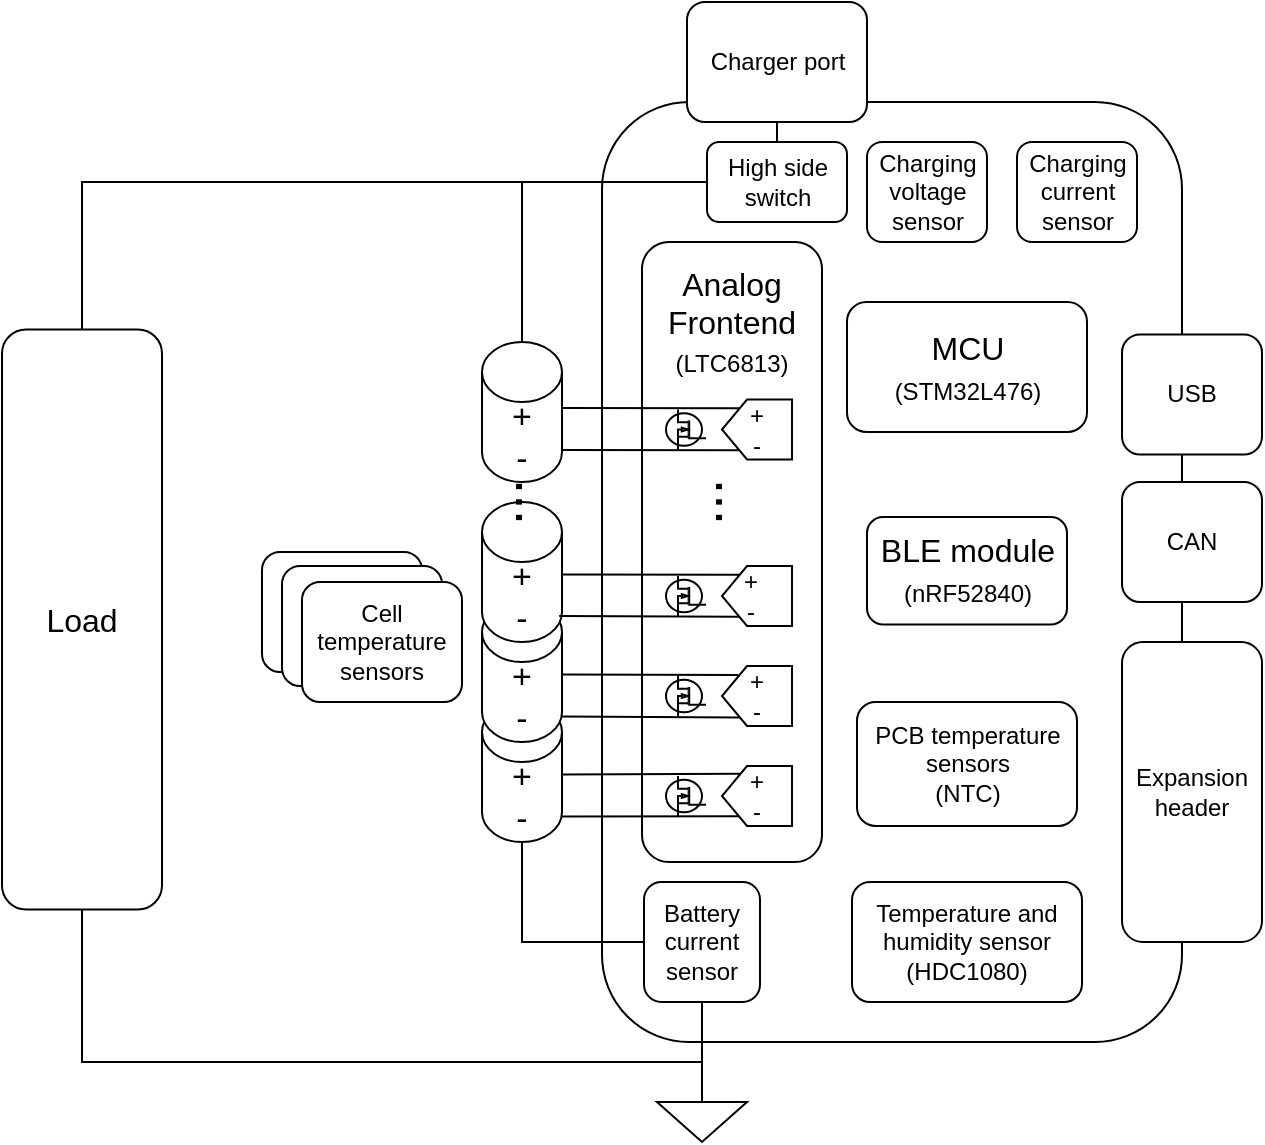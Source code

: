 <mxfile version="21.1.2" type="device">
  <diagram name="Page-1" id="EQJyJkfQMdv3somNTGk6">
    <mxGraphModel dx="2284" dy="838" grid="1" gridSize="10" guides="1" tooltips="1" connect="1" arrows="1" fold="1" page="1" pageScale="1" pageWidth="850" pageHeight="1100" math="0" shadow="0">
      <root>
        <mxCell id="0" />
        <mxCell id="1" parent="0" />
        <mxCell id="4OLsYMQMICfBBXzMfYlJ-2" value="" style="rounded=1;whiteSpace=wrap;html=1;fontSize=12;fillColor=#ffffff;" parent="1" vertex="1">
          <mxGeometry x="30" y="325" width="80" height="60" as="geometry" />
        </mxCell>
        <mxCell id="4OLsYMQMICfBBXzMfYlJ-1" value="" style="rounded=1;whiteSpace=wrap;html=1;fontSize=12;fillColor=#ffffff;" parent="1" vertex="1">
          <mxGeometry x="40" y="332" width="80" height="60" as="geometry" />
        </mxCell>
        <mxCell id="TeZvGwJzhUlr74pMuj6Z-2" value="&lt;font style=&quot;font-size: 17px;&quot;&gt;+&lt;br style=&quot;border-color: var(--border-color);&quot;&gt;-&lt;/font&gt;" style="shape=cylinder3;whiteSpace=wrap;html=1;boundedLbl=1;backgroundOutline=1;size=15;" parent="1" vertex="1">
          <mxGeometry x="140" y="400" width="40" height="70" as="geometry" />
        </mxCell>
        <mxCell id="TeZvGwJzhUlr74pMuj6Z-4" value="&lt;font style=&quot;font-size: 17px;&quot;&gt;+&lt;br style=&quot;border-color: var(--border-color);&quot;&gt;-&lt;/font&gt;" style="shape=cylinder3;whiteSpace=wrap;html=1;boundedLbl=1;backgroundOutline=1;size=15;" parent="1" vertex="1">
          <mxGeometry x="140" y="350" width="40" height="70" as="geometry" />
        </mxCell>
        <mxCell id="TeZvGwJzhUlr74pMuj6Z-5" value="&lt;font style=&quot;font-size: 17px;&quot;&gt;+&lt;br style=&quot;border-color: var(--border-color);&quot;&gt;-&lt;/font&gt;" style="shape=cylinder3;whiteSpace=wrap;html=1;boundedLbl=1;backgroundOutline=1;size=15;" parent="1" vertex="1">
          <mxGeometry x="140" y="300" width="40" height="70" as="geometry" />
        </mxCell>
        <mxCell id="TeZvGwJzhUlr74pMuj6Z-6" value="&lt;font style=&quot;font-size: 28px;&quot;&gt;...&lt;/font&gt;" style="text;html=1;strokeColor=none;fillColor=none;align=center;verticalAlign=middle;whiteSpace=wrap;rounded=0;rotation=-90;" parent="1" vertex="1">
          <mxGeometry x="130" y="292.5" width="40" height="15" as="geometry" />
        </mxCell>
        <mxCell id="TeZvGwJzhUlr74pMuj6Z-7" value="&lt;font style=&quot;font-size: 17px;&quot;&gt;+&lt;br&gt;-&lt;/font&gt;" style="shape=cylinder3;whiteSpace=wrap;html=1;boundedLbl=1;backgroundOutline=1;size=15;" parent="1" vertex="1">
          <mxGeometry x="140" y="220" width="40" height="70" as="geometry" />
        </mxCell>
        <mxCell id="TeZvGwJzhUlr74pMuj6Z-16" value="" style="rounded=1;whiteSpace=wrap;html=1;fontSize=17;" parent="1" vertex="1">
          <mxGeometry x="200" y="100" width="290" height="470" as="geometry" />
        </mxCell>
        <mxCell id="mOUoje14_cyd4yB3jaxS-1" value="MCU&lt;br&gt;&lt;font style=&quot;font-size: 12px;&quot;&gt;(STM32L476)&lt;/font&gt;" style="rounded=1;whiteSpace=wrap;html=1;fontSize=16;" parent="1" vertex="1">
          <mxGeometry x="322.5" y="200" width="120" height="65" as="geometry" />
        </mxCell>
        <mxCell id="mOUoje14_cyd4yB3jaxS-8" value="" style="rounded=1;whiteSpace=wrap;html=1;fontSize=16;" parent="1" vertex="1">
          <mxGeometry x="220" y="170" width="90" height="310" as="geometry" />
        </mxCell>
        <mxCell id="mOUoje14_cyd4yB3jaxS-7" value="&lt;font style=&quot;font-size: 28px;&quot;&gt;...&lt;/font&gt;" style="text;html=1;strokeColor=none;fillColor=none;align=center;verticalAlign=middle;whiteSpace=wrap;rounded=0;rotation=-90;" parent="1" vertex="1">
          <mxGeometry x="220" y="285" width="60" height="30" as="geometry" />
        </mxCell>
        <mxCell id="mOUoje14_cyd4yB3jaxS-12" value="" style="verticalLabelPosition=bottom;shadow=0;dashed=0;align=center;html=1;verticalAlign=top;shape=mxgraph.electrical.mosfets1.n-channel_mosfet_1;fontSize=16;flipH=1;" parent="1" vertex="1">
          <mxGeometry x="232" y="253.75" width="20" height="20" as="geometry" />
        </mxCell>
        <mxCell id="mOUoje14_cyd4yB3jaxS-14" value="" style="endArrow=none;html=1;rounded=0;fontSize=16;exitX=1;exitY=1;exitDx=0;exitDy=-15;exitPerimeter=0;entryX=0.739;entryY=0.147;entryDx=0;entryDy=0;entryPerimeter=0;" parent="1" target="mOUoje14_cyd4yB3jaxS-87" edge="1">
          <mxGeometry width="50" height="50" relative="1" as="geometry">
            <mxPoint x="180" y="253" as="sourcePoint" />
            <mxPoint x="266.895" y="252.434" as="targetPoint" />
          </mxGeometry>
        </mxCell>
        <mxCell id="mOUoje14_cyd4yB3jaxS-18" value="" style="endArrow=none;html=1;rounded=0;fontSize=16;exitX=1;exitY=1;exitDx=0;exitDy=-15;exitPerimeter=0;entryX=0.763;entryY=0.845;entryDx=0;entryDy=0;entryPerimeter=0;" parent="1" target="mOUoje14_cyd4yB3jaxS-87" edge="1">
          <mxGeometry width="50" height="50" relative="1" as="geometry">
            <mxPoint x="180" y="274" as="sourcePoint" />
            <mxPoint x="266.895" y="274.054" as="targetPoint" />
          </mxGeometry>
        </mxCell>
        <mxCell id="mOUoje14_cyd4yB3jaxS-49" value="Analog Frontend&lt;br&gt;&lt;font style=&quot;font-size: 12px;&quot;&gt;(LTC6813)&lt;/font&gt;" style="text;html=1;strokeColor=none;fillColor=none;align=center;verticalAlign=middle;whiteSpace=wrap;rounded=0;fontSize=16;" parent="1" vertex="1">
          <mxGeometry x="230" y="180" width="70" height="60" as="geometry" />
        </mxCell>
        <mxCell id="mOUoje14_cyd4yB3jaxS-66" value="" style="verticalLabelPosition=bottom;shadow=0;dashed=0;align=center;html=1;verticalAlign=top;shape=mxgraph.electrical.mosfets1.n-channel_mosfet_1;fontSize=16;flipH=1;" parent="1" vertex="1">
          <mxGeometry x="232" y="337" width="20" height="20" as="geometry" />
        </mxCell>
        <mxCell id="mOUoje14_cyd4yB3jaxS-69" value="" style="verticalLabelPosition=bottom;shadow=0;dashed=0;align=center;html=1;verticalAlign=top;shape=mxgraph.electrical.abstract.dac;fontSize=16;fillColor=#ffffff;flipH=1;" parent="1" vertex="1">
          <mxGeometry x="260" y="332" width="35" height="30" as="geometry" />
        </mxCell>
        <mxCell id="mOUoje14_cyd4yB3jaxS-70" value="" style="verticalLabelPosition=bottom;shadow=0;dashed=0;align=center;html=1;verticalAlign=top;shape=mxgraph.electrical.mosfets1.n-channel_mosfet_1;fontSize=16;flipH=1;" parent="1" vertex="1">
          <mxGeometry x="232" y="387" width="20" height="20" as="geometry" />
        </mxCell>
        <mxCell id="mOUoje14_cyd4yB3jaxS-71" value="" style="endArrow=none;html=1;rounded=0;fontSize=16;exitX=1;exitY=1;exitDx=0;exitDy=-15;exitPerimeter=0;entryX=0.768;entryY=0.151;entryDx=0;entryDy=0;entryPerimeter=0;" parent="1" target="mOUoje14_cyd4yB3jaxS-85" edge="1">
          <mxGeometry width="50" height="50" relative="1" as="geometry">
            <mxPoint x="180" y="386.25" as="sourcePoint" />
            <mxPoint x="266.895" y="385.684" as="targetPoint" />
          </mxGeometry>
        </mxCell>
        <mxCell id="mOUoje14_cyd4yB3jaxS-72" value="" style="endArrow=none;html=1;rounded=0;fontSize=16;exitX=1;exitY=1;exitDx=0;exitDy=-15;exitPerimeter=0;entryX=0.744;entryY=0.859;entryDx=0;entryDy=0;entryPerimeter=0;" parent="1" target="mOUoje14_cyd4yB3jaxS-85" edge="1">
          <mxGeometry width="50" height="50" relative="1" as="geometry">
            <mxPoint x="180" y="407.25" as="sourcePoint" />
            <mxPoint x="266.895" y="407.304" as="targetPoint" />
          </mxGeometry>
        </mxCell>
        <mxCell id="mOUoje14_cyd4yB3jaxS-74" value="" style="verticalLabelPosition=bottom;shadow=0;dashed=0;align=center;html=1;verticalAlign=top;shape=mxgraph.electrical.mosfets1.n-channel_mosfet_1;fontSize=16;flipH=1;" parent="1" vertex="1">
          <mxGeometry x="232" y="437" width="20" height="20" as="geometry" />
        </mxCell>
        <mxCell id="mOUoje14_cyd4yB3jaxS-75" value="" style="endArrow=none;html=1;rounded=0;fontSize=16;exitX=1;exitY=1;exitDx=0;exitDy=-15;exitPerimeter=0;entryX=0.741;entryY=0.131;entryDx=0;entryDy=0;entryPerimeter=0;" parent="1" target="mOUoje14_cyd4yB3jaxS-83" edge="1">
          <mxGeometry width="50" height="50" relative="1" as="geometry">
            <mxPoint x="180" y="436.25" as="sourcePoint" />
            <mxPoint x="266.895" y="435.684" as="targetPoint" />
          </mxGeometry>
        </mxCell>
        <mxCell id="mOUoje14_cyd4yB3jaxS-76" value="" style="endArrow=none;html=1;rounded=0;fontSize=16;exitX=1;exitY=1;exitDx=0;exitDy=-15;exitPerimeter=0;entryX=0.756;entryY=0.839;entryDx=0;entryDy=0;entryPerimeter=0;" parent="1" target="mOUoje14_cyd4yB3jaxS-83" edge="1">
          <mxGeometry width="50" height="50" relative="1" as="geometry">
            <mxPoint x="180" y="457.25" as="sourcePoint" />
            <mxPoint x="266.895" y="457.304" as="targetPoint" />
          </mxGeometry>
        </mxCell>
        <mxCell id="mOUoje14_cyd4yB3jaxS-78" value="" style="endArrow=none;html=1;rounded=0;fontSize=16;exitX=1;exitY=1;exitDx=0;exitDy=-15;exitPerimeter=0;entryX=0.754;entryY=0.146;entryDx=0;entryDy=0;entryPerimeter=0;" parent="1" target="mOUoje14_cyd4yB3jaxS-69" edge="1">
          <mxGeometry width="50" height="50" relative="1" as="geometry">
            <mxPoint x="180" y="336.25" as="sourcePoint" />
            <mxPoint x="266.895" y="335.684" as="targetPoint" />
          </mxGeometry>
        </mxCell>
        <mxCell id="mOUoje14_cyd4yB3jaxS-79" value="" style="endArrow=none;html=1;rounded=0;fontSize=16;exitX=1.014;exitY=0.814;exitDx=0;exitDy=0;exitPerimeter=0;entryX=0.754;entryY=0.846;entryDx=0;entryDy=0;entryPerimeter=0;" parent="1" target="mOUoje14_cyd4yB3jaxS-69" edge="1">
          <mxGeometry width="50" height="50" relative="1" as="geometry">
            <mxPoint x="178.56" y="356.98" as="sourcePoint" />
            <mxPoint x="262.305" y="357.0" as="targetPoint" />
          </mxGeometry>
        </mxCell>
        <mxCell id="mOUoje14_cyd4yB3jaxS-80" value="&lt;p style=&quot;line-height: 60%; font-size: 12px;&quot;&gt;&lt;/p&gt;&lt;blockquote style=&quot;margin: 0px 0px 0px 40px; border: none; padding: 0px; font-size: 12px;&quot;&gt;&lt;/blockquote&gt;&lt;span style=&quot;font-size: 12px; background-color: initial;&quot;&gt;+&lt;/span&gt;&lt;br style=&quot;font-size: 12px;&quot;&gt;&lt;font style=&quot;font-size: 12px;&quot;&gt;-&lt;/font&gt;&lt;p style=&quot;font-size: 12px;&quot;&gt;&lt;/p&gt;" style="text;html=1;strokeColor=none;fillColor=none;align=center;verticalAlign=middle;whiteSpace=wrap;rounded=0;fontSize=12;" parent="1" vertex="1">
          <mxGeometry x="267.5" y="332" width="12.5" height="30" as="geometry" />
        </mxCell>
        <mxCell id="mOUoje14_cyd4yB3jaxS-83" value="" style="verticalLabelPosition=bottom;shadow=0;dashed=0;align=center;html=1;verticalAlign=top;shape=mxgraph.electrical.abstract.dac;fontSize=16;fillColor=#ffffff;flipH=1;" parent="1" vertex="1">
          <mxGeometry x="260" y="432" width="35" height="30" as="geometry" />
        </mxCell>
        <mxCell id="mOUoje14_cyd4yB3jaxS-84" value="&lt;p style=&quot;line-height: 60%; font-size: 12px;&quot;&gt;&lt;/p&gt;&lt;blockquote style=&quot;margin: 0px 0px 0px 40px; border: none; padding: 0px; font-size: 12px;&quot;&gt;&lt;/blockquote&gt;&lt;span style=&quot;font-size: 12px; background-color: initial;&quot;&gt;+&lt;/span&gt;&lt;br style=&quot;font-size: 12px;&quot;&gt;&lt;font style=&quot;font-size: 12px;&quot;&gt;-&lt;/font&gt;&lt;p style=&quot;font-size: 12px;&quot;&gt;&lt;/p&gt;" style="text;html=1;strokeColor=none;fillColor=none;align=center;verticalAlign=middle;whiteSpace=wrap;rounded=0;fontSize=12;" parent="1" vertex="1">
          <mxGeometry x="271.25" y="432" width="12.5" height="30" as="geometry" />
        </mxCell>
        <mxCell id="mOUoje14_cyd4yB3jaxS-85" value="" style="verticalLabelPosition=bottom;shadow=0;dashed=0;align=center;html=1;verticalAlign=top;shape=mxgraph.electrical.abstract.dac;fontSize=16;fillColor=#ffffff;flipH=1;" parent="1" vertex="1">
          <mxGeometry x="260" y="382" width="35" height="30" as="geometry" />
        </mxCell>
        <mxCell id="mOUoje14_cyd4yB3jaxS-86" value="&lt;p style=&quot;line-height: 60%; font-size: 12px;&quot;&gt;&lt;/p&gt;&lt;blockquote style=&quot;margin: 0px 0px 0px 40px; border: none; padding: 0px; font-size: 12px;&quot;&gt;&lt;/blockquote&gt;&lt;span style=&quot;font-size: 12px; background-color: initial;&quot;&gt;+&lt;/span&gt;&lt;br style=&quot;font-size: 12px;&quot;&gt;&lt;font style=&quot;font-size: 12px;&quot;&gt;-&lt;/font&gt;&lt;p style=&quot;font-size: 12px;&quot;&gt;&lt;/p&gt;" style="text;html=1;strokeColor=none;fillColor=none;align=center;verticalAlign=middle;whiteSpace=wrap;rounded=0;fontSize=12;" parent="1" vertex="1">
          <mxGeometry x="271.25" y="382" width="12.5" height="30" as="geometry" />
        </mxCell>
        <mxCell id="mOUoje14_cyd4yB3jaxS-87" value="" style="verticalLabelPosition=bottom;shadow=0;dashed=0;align=center;html=1;verticalAlign=top;shape=mxgraph.electrical.abstract.dac;fontSize=16;fillColor=#ffffff;flipH=1;" parent="1" vertex="1">
          <mxGeometry x="260" y="248.75" width="35" height="30" as="geometry" />
        </mxCell>
        <mxCell id="mOUoje14_cyd4yB3jaxS-88" value="&lt;p style=&quot;line-height: 60%; font-size: 12px;&quot;&gt;&lt;/p&gt;&lt;blockquote style=&quot;margin: 0px 0px 0px 40px; border: none; padding: 0px; font-size: 12px;&quot;&gt;&lt;/blockquote&gt;&lt;span style=&quot;font-size: 12px; background-color: initial;&quot;&gt;+&lt;/span&gt;&lt;br style=&quot;font-size: 12px;&quot;&gt;&lt;font style=&quot;font-size: 12px;&quot;&gt;-&lt;/font&gt;&lt;p style=&quot;font-size: 12px;&quot;&gt;&lt;/p&gt;" style="text;html=1;strokeColor=none;fillColor=none;align=center;verticalAlign=middle;whiteSpace=wrap;rounded=0;fontSize=12;" parent="1" vertex="1">
          <mxGeometry x="271.25" y="248.75" width="12.5" height="30" as="geometry" />
        </mxCell>
        <mxCell id="mOUoje14_cyd4yB3jaxS-90" value="Temperature and humidity sensor&lt;br&gt;(HDC1080)" style="rounded=1;whiteSpace=wrap;html=1;fontSize=12;fillColor=#ffffff;" parent="1" vertex="1">
          <mxGeometry x="325" y="490" width="115" height="60" as="geometry" />
        </mxCell>
        <mxCell id="mOUoje14_cyd4yB3jaxS-95" style="edgeStyle=orthogonalEdgeStyle;rounded=0;orthogonalLoop=1;jettySize=auto;html=1;entryX=0.5;entryY=1;entryDx=0;entryDy=0;entryPerimeter=0;fontSize=12;endArrow=none;endFill=0;" parent="1" source="mOUoje14_cyd4yB3jaxS-92" target="TeZvGwJzhUlr74pMuj6Z-2" edge="1">
          <mxGeometry relative="1" as="geometry">
            <Array as="points">
              <mxPoint x="160" y="520" />
            </Array>
          </mxGeometry>
        </mxCell>
        <mxCell id="mOUoje14_cyd4yB3jaxS-92" value="Battery&lt;br&gt;current&lt;br&gt;sensor" style="rounded=1;whiteSpace=wrap;html=1;fontSize=12;fillColor=#ffffff;" parent="1" vertex="1">
          <mxGeometry x="221" y="490" width="58" height="60" as="geometry" />
        </mxCell>
        <mxCell id="mOUoje14_cyd4yB3jaxS-94" style="edgeStyle=orthogonalEdgeStyle;rounded=0;orthogonalLoop=1;jettySize=auto;html=1;exitX=0.5;exitY=0;exitDx=0;exitDy=0;exitPerimeter=0;entryX=0.5;entryY=1;entryDx=0;entryDy=0;fontSize=12;endArrow=none;endFill=0;" parent="1" source="mOUoje14_cyd4yB3jaxS-93" target="mOUoje14_cyd4yB3jaxS-92" edge="1">
          <mxGeometry relative="1" as="geometry" />
        </mxCell>
        <mxCell id="mOUoje14_cyd4yB3jaxS-93" value="" style="pointerEvents=1;verticalLabelPosition=bottom;shadow=0;dashed=0;align=center;html=1;verticalAlign=top;shape=mxgraph.electrical.signal_sources.signal_ground;fontSize=12;fillColor=#ffffff;" parent="1" vertex="1">
          <mxGeometry x="227.5" y="590" width="45" height="30" as="geometry" />
        </mxCell>
        <mxCell id="mOUoje14_cyd4yB3jaxS-99" value="Cell temperature sensors" style="rounded=1;whiteSpace=wrap;html=1;fontSize=12;fillColor=#ffffff;" parent="1" vertex="1">
          <mxGeometry x="50" y="340" width="80" height="60" as="geometry" />
        </mxCell>
        <mxCell id="4OLsYMQMICfBBXzMfYlJ-3" value="USB" style="rounded=1;whiteSpace=wrap;html=1;" parent="1" vertex="1">
          <mxGeometry x="460" y="216.25" width="70" height="60" as="geometry" />
        </mxCell>
        <mxCell id="4OLsYMQMICfBBXzMfYlJ-4" value="CAN" style="rounded=1;whiteSpace=wrap;html=1;" parent="1" vertex="1">
          <mxGeometry x="460" y="290" width="70" height="60" as="geometry" />
        </mxCell>
        <mxCell id="4OLsYMQMICfBBXzMfYlJ-7" value="BLE module&lt;br&gt;&lt;font style=&quot;font-size: 12px;&quot;&gt;(nRF52840)&lt;/font&gt;" style="rounded=1;whiteSpace=wrap;html=1;fontSize=16;" parent="1" vertex="1">
          <mxGeometry x="332.5" y="307.5" width="100" height="53.75" as="geometry" />
        </mxCell>
        <mxCell id="4OLsYMQMICfBBXzMfYlJ-9" style="edgeStyle=orthogonalEdgeStyle;rounded=0;orthogonalLoop=1;jettySize=auto;html=1;fontSize=12;endArrow=none;endFill=0;" parent="1" source="TeZvGwJzhUlr74pMuj6Z-7" target="4OLsYMQMICfBBXzMfYlJ-14" edge="1">
          <mxGeometry relative="1" as="geometry">
            <mxPoint x="290" y="140" as="targetPoint" />
            <Array as="points">
              <mxPoint x="160" y="140" />
            </Array>
          </mxGeometry>
        </mxCell>
        <mxCell id="sO5SA49bSD7Gtyw2qVEJ-1" style="edgeStyle=orthogonalEdgeStyle;rounded=0;orthogonalLoop=1;jettySize=auto;html=1;endArrow=none;endFill=0;" parent="1" source="4OLsYMQMICfBBXzMfYlJ-14" target="4OLsYMQMICfBBXzMfYlJ-17" edge="1">
          <mxGeometry relative="1" as="geometry" />
        </mxCell>
        <mxCell id="4OLsYMQMICfBBXzMfYlJ-14" value="High side switch" style="rounded=1;whiteSpace=wrap;html=1;fontSize=12;" parent="1" vertex="1">
          <mxGeometry x="252.5" y="120" width="70" height="40" as="geometry" />
        </mxCell>
        <mxCell id="4OLsYMQMICfBBXzMfYlJ-16" style="edgeStyle=orthogonalEdgeStyle;rounded=0;orthogonalLoop=1;jettySize=auto;html=1;exitX=0.5;exitY=0;exitDx=0;exitDy=0;fontSize=16;endArrow=none;endFill=0;" parent="1" source="4OLsYMQMICfBBXzMfYlJ-15" edge="1">
          <mxGeometry relative="1" as="geometry">
            <mxPoint x="160" y="140" as="targetPoint" />
            <Array as="points">
              <mxPoint x="-60" y="140" />
            </Array>
          </mxGeometry>
        </mxCell>
        <mxCell id="4OLsYMQMICfBBXzMfYlJ-24" style="edgeStyle=orthogonalEdgeStyle;rounded=0;orthogonalLoop=1;jettySize=auto;html=1;fontSize=16;endArrow=none;endFill=0;entryX=0.5;entryY=0;entryDx=0;entryDy=0;entryPerimeter=0;" parent="1" source="4OLsYMQMICfBBXzMfYlJ-15" target="mOUoje14_cyd4yB3jaxS-93" edge="1">
          <mxGeometry relative="1" as="geometry">
            <mxPoint x="160" y="520" as="targetPoint" />
            <Array as="points">
              <mxPoint x="-60" y="580" />
              <mxPoint x="250" y="580" />
            </Array>
          </mxGeometry>
        </mxCell>
        <mxCell id="4OLsYMQMICfBBXzMfYlJ-15" value="Load" style="rounded=1;whiteSpace=wrap;html=1;fontSize=16;" parent="1" vertex="1">
          <mxGeometry x="-100" y="213.75" width="80" height="290" as="geometry" />
        </mxCell>
        <mxCell id="4OLsYMQMICfBBXzMfYlJ-17" value="Charger port" style="rounded=1;whiteSpace=wrap;html=1;" parent="1" vertex="1">
          <mxGeometry x="242.5" y="50" width="90" height="60" as="geometry" />
        </mxCell>
        <mxCell id="4OLsYMQMICfBBXzMfYlJ-18" value="Charging voltage sensor" style="rounded=1;whiteSpace=wrap;html=1;" parent="1" vertex="1">
          <mxGeometry x="332.5" y="120" width="60" height="50" as="geometry" />
        </mxCell>
        <mxCell id="4OLsYMQMICfBBXzMfYlJ-23" value="PCB temperature sensors&lt;br&gt;(NTC)" style="rounded=1;whiteSpace=wrap;html=1;fontSize=12;fillColor=#ffffff;" parent="1" vertex="1">
          <mxGeometry x="327.5" y="400" width="110" height="62" as="geometry" />
        </mxCell>
        <mxCell id="sO5SA49bSD7Gtyw2qVEJ-2" value="Charging current sensor" style="rounded=1;whiteSpace=wrap;html=1;" parent="1" vertex="1">
          <mxGeometry x="407.5" y="120" width="60" height="50" as="geometry" />
        </mxCell>
        <mxCell id="CIu8LaGKwtHl4sl6Zgh1-2" value="Expansion header" style="rounded=1;whiteSpace=wrap;html=1;" parent="1" vertex="1">
          <mxGeometry x="460" y="370" width="70" height="150" as="geometry" />
        </mxCell>
      </root>
    </mxGraphModel>
  </diagram>
</mxfile>
